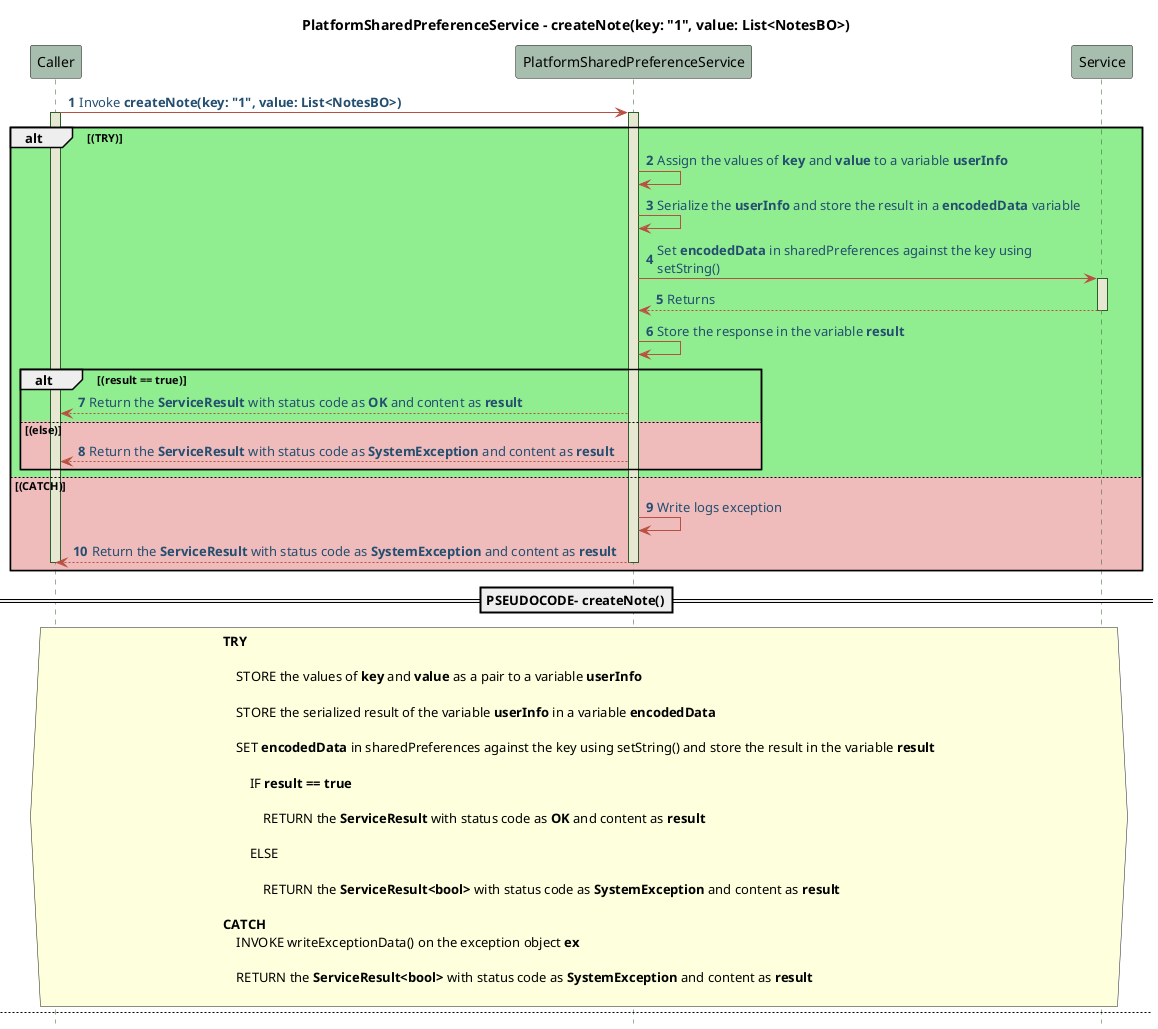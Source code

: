 @startuml PlatformSharedPreferenceService-Sequence-Psuedo

!define POSITIVERESPONSE 90EE90

!define NEGATIVEERESPONSE EFBBBB

!define NUETRALRESPONSE F2DC79

skinparam sequence{
    ParticipantBackgroundColor #A7BEAE

    LifeLineBackgroundColor #E7E8D1

    LifeLineBorderColor #2C5F2D

    ActorBackgroundColor #FC766AFF

    ActorBorderColor #FC766AFF

    ArrowColor #B85042

    ArrowFontColor #234E70

}

title PlatformSharedPreferenceService - createNote(key: "1", value: List<NotesBO>)
autonumber 1
hide footbox
Caller -> PlatformSharedPreferenceService : Invoke **createNote(key: "1", value: List<NotesBO>)**
activate Caller
activate PlatformSharedPreferenceService
alt #POSITIVERESPONSE (TRY)
    PlatformSharedPreferenceService -> PlatformSharedPreferenceService : Assign the values of **key** and **value** to a variable **userInfo** 
    PlatformSharedPreferenceService -> PlatformSharedPreferenceService : Serialize the **userInfo** and store the result in a **encodedData** variable
    PlatformSharedPreferenceService -> Service : Set **encodedData** in sharedPreferences against the key using \nsetString() 
    activate Service
    Service --> PlatformSharedPreferenceService : Returns
    deactivate Service 
    PlatformSharedPreferenceService -> PlatformSharedPreferenceService : Store the response in the variable **result**
    alt #POSITIVERESPONSE (**result** == true)
        PlatformSharedPreferenceService --> Caller : Return the **ServiceResult** with status code as **OK** and content as **result**
    else #NEGATIVEERESPONSE (else)
        PlatformSharedPreferenceService --> Caller :  Return the **ServiceResult** with status code as **SystemException** and content as **result**
    end
else #NEGATIVEERESPONSE (CATCH)
    PlatformSharedPreferenceService -> PlatformSharedPreferenceService : Write logs exception
    PlatformSharedPreferenceService --> Caller :  Return the **ServiceResult** with status code as **SystemException** and content as **result**
    deactivate PlatformSharedPreferenceService 
    deactivate Caller 
end

==PSEUDOCODE- createNote()==
    hnote across
        **TRY** 

            STORE the values of **key** and **value** as a pair to a variable **userInfo** 

            STORE the serialized result of the variable **userInfo** in a variable **encodedData**

            SET **encodedData** in sharedPreferences against the key using setString() and store the result in the variable **result**

                IF **result == true**

                    RETURN the **ServiceResult** with status code as **OK** and content as **result**
            
                ELSE 

                    RETURN the **ServiceResult<bool>** with status code as **SystemException** and content as **result**

        **CATCH** 
            INVOKE writeExceptionData() on the exception object **ex**

            RETURN the **ServiceResult<bool>** with status code as **SystemException** and content as **result**

    end hnote


newpage  PlatformSharedPreferenceService - retrieveNote()
autonumber 1 
hide footbox 
autonumber 1
hide footbox
Caller -> PlatformSharedPreferenceService : Invoke **retrieveNote(key: String)**
activate Caller
activate PlatformSharedPreferenceService
alt #POSITIVERESPONSE (TRY)
    PlatformSharedPreferenceService -> Service : Set **key** in sharedPreferences using getString() 
    activate Service
    Service --> PlatformSharedPreferenceService : Returns 
    deactivate Service 
    PlatformSharedPreferenceService -> PlatformSharedPreferenceService : Store the result in the variable **retrievedData**
    PlatformSharedPreferenceService -> PlatformSharedPreferenceService : Deserialize **retrievedData** and store it in the variable **decodedData**
    alt #POSITIVERESPONSE (**decodedData** != null)
        PlatformSharedPreferenceService --> Caller : Return the **ServiceResult** with status code as **OK** and content as **decodedData**
    else #NEGATIVEERESPONSE (else)
        PlatformSharedPreferenceService --> Caller :  Return the **ServiceResult** with status code as **SystemException** and content as **null**
    end
else #NEGATIVEERESPONSE (CATCH)
    PlatformSharedPreferenceService -> PlatformSharedPreferenceService : Write logs exception 
    PlatformSharedPreferenceService --> Caller :  Return the **ServiceResult** with status code as **SystemException** and content as **null**
    deactivate PlatformSharedPreferenceService 
    deactivate Caller 
end

==PSEUDOCODE- retrieveNote()==
    hnote across
        **TRY** 

            SET **key** in sharedPreferences using getString() and store the result in the variable **retrievedData**

            STORE the deserialized data of **retrievedData** in the variable **decodedData** 

                **IF decodedData != null**

                    RETURN the **ServiceResult** with status code as **OK** and content as **decodedData**
            
                **ELSE**

                    RETURN the **ServiceResult<bool>** with status code as **SystemException** and content as **null**

        **CATCH** 

            INVOKE writeExceptionData() on the exception object **ex**

            RETURN the **ServiceResult<bool>** with status code as **SystemException** and content as **null**

    end hnote